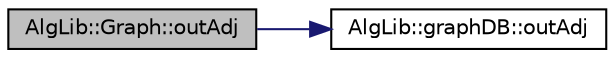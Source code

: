 digraph "AlgLib::Graph::outAdj"
{
  edge [fontname="Helvetica",fontsize="10",labelfontname="Helvetica",labelfontsize="10"];
  node [fontname="Helvetica",fontsize="10",shape=record];
  rankdir="LR";
  Node1 [label="AlgLib::Graph::outAdj",height=0.2,width=0.4,color="black", fillcolor="grey75", style="filled", fontcolor="black"];
  Node1 -> Node2 [color="midnightblue",fontsize="10",style="solid",fontname="Helvetica"];
  Node2 [label="AlgLib::graphDB::outAdj",height=0.2,width=0.4,color="black", fillcolor="white", style="filled",URL="$class_alg_lib_1_1graph_d_b.html#ae3c91d0775e8c2b28824a11f55571665"];
}
